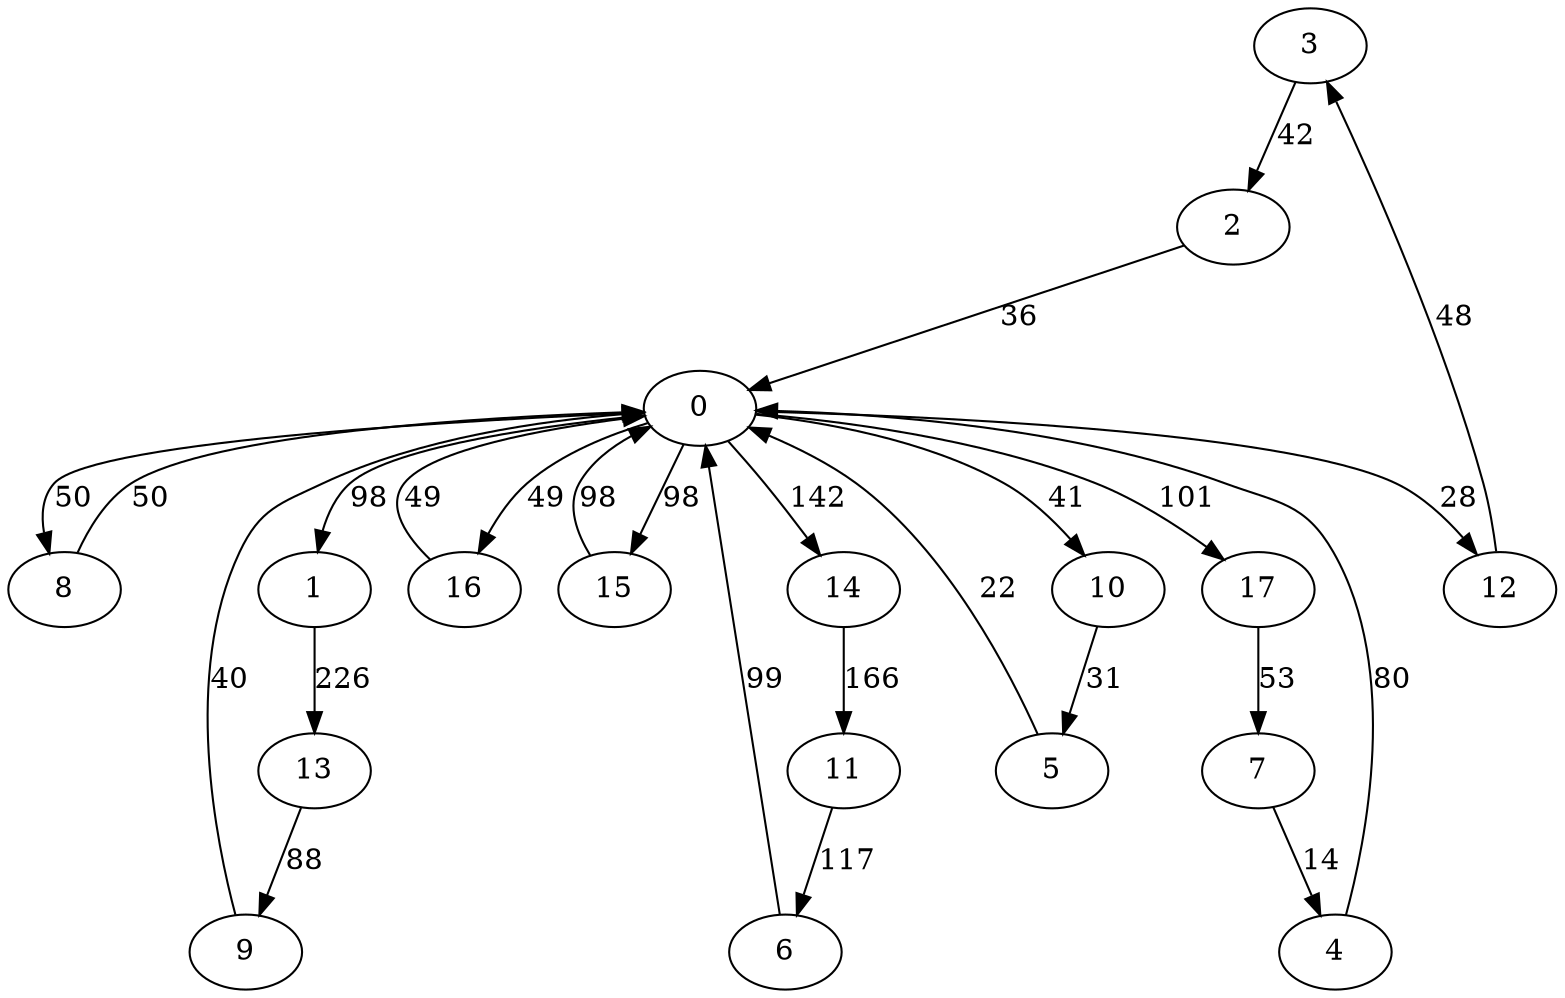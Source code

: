 digraph G {
	3->2[ label=42 ];
	4->0[ label=80 ];
	8->0[ label=50 ];
	1->13[ label=226 ];
	11->6[ label=117 ];
	6->0[ label=99 ];
	2->0[ label=36 ];
	17->7[ label=53 ];
	16->0[ label=49 ];
	15->0[ label=98 ];
	0->1[ label=98 ];
	0->14[ label=142 ];
	0->17[ label=101 ];
	0->16[ label=49 ];
	0->10[ label=41 ];
	0->12[ label=28 ];
	0->8[ label=50 ];
	0->15[ label=98 ];
	9->0[ label=40 ];
	12->3[ label=48 ];
	5->0[ label=22 ];
	13->9[ label=88 ];
	14->11[ label=166 ];
	7->4[ label=14 ];
	10->5[ label=31 ];
	0 [ label=0 ];
	1 [ label=1 ];
	10 [ label=10 ];
	11 [ label=11 ];
	12 [ label=12 ];
	13 [ label=13 ];
	14 [ label=14 ];
	15 [ label=15 ];
	16 [ label=16 ];
	17 [ label=17 ];
	2 [ label=2 ];
	3 [ label=3 ];
	4 [ label=4 ];
	5 [ label=5 ];
	6 [ label=6 ];
	7 [ label=7 ];
	8 [ label=8 ];
	9 [ label=9 ];

}
